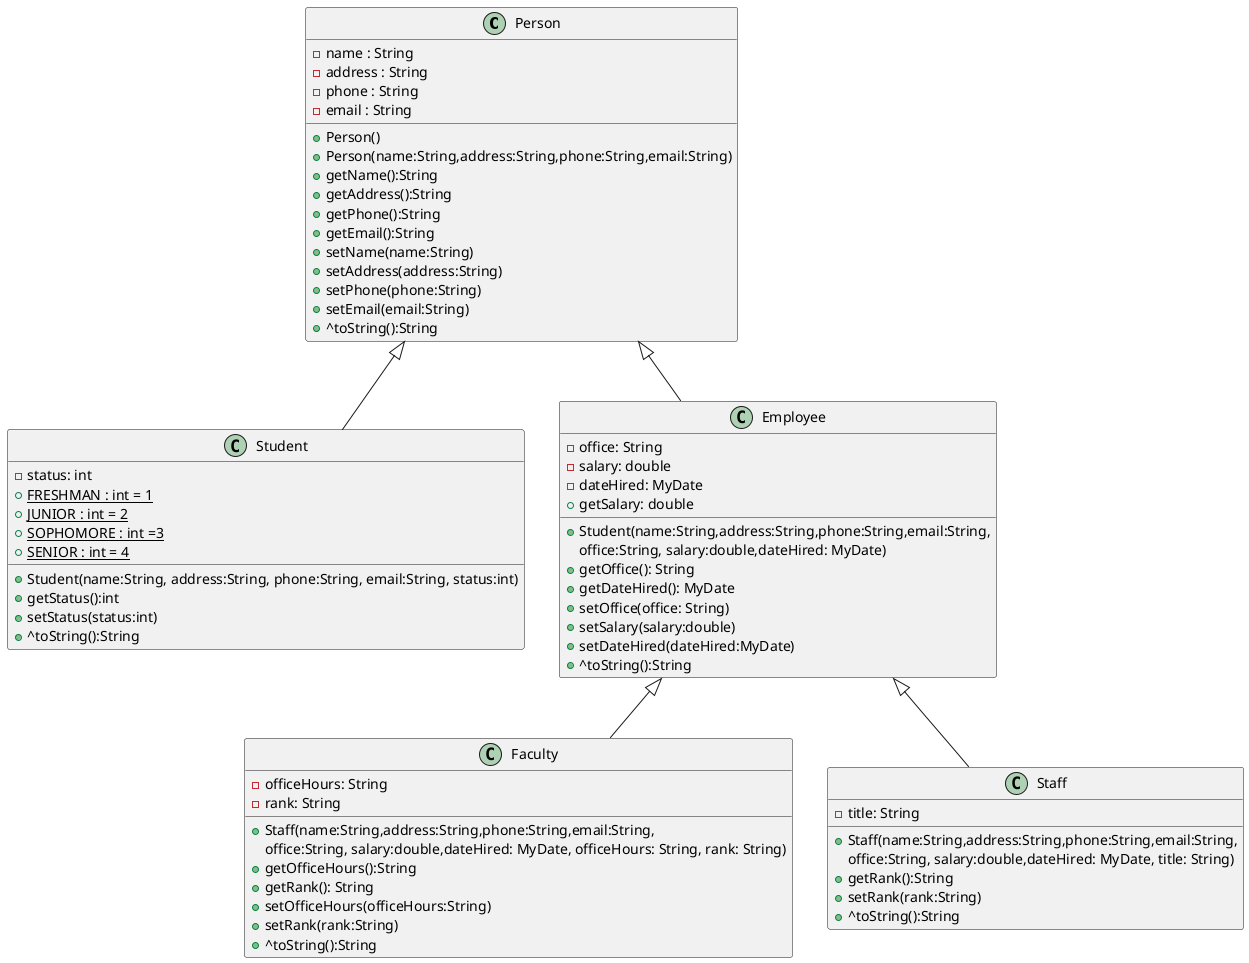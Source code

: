 @startuml
class Person {
-name : String
-address : String
-phone : String
-email : String
+Person()
+Person(name:String,address:String,phone:String,email:String)
+getName():String
+getAddress():String
+getPhone():String
+getEmail():String
+setName(name:String)
+setAddress(address:String)
+setPhone(phone:String)
+setEmail(email:String)
+^toString():String
}
class Student extends Person{
-status: int
{static} +FRESHMAN : int = 1
{static} +JUNIOR : int = 2
{static} +SOPHOMORE : int =3
{static} +SENIOR : int = 4
+Student(name:String, address:String, phone:String, email:String, status:int)
+getStatus():int
+setStatus(status:int)
+^toString():String
}
class Employee extends Person {
-office: String
-salary: double
-dateHired: MyDate
+Student(name:String,address:String,phone:String,email:String,
 office:String, salary:double,dateHired: MyDate)
+getOffice(): String
+getSalary: double
+getDateHired(): MyDate
+setOffice(office: String)
+setSalary(salary:double)
+setDateHired(dateHired:MyDate)
+^toString():String
}
class Faculty extends Employee {
-officeHours: String
-rank: String
+Staff(name:String,address:String,phone:String,email:String,
 office:String, salary:double,dateHired: MyDate, officeHours: String, rank: String)
+getOfficeHours():String
+getRank(): String
+setOfficeHours(officeHours:String)
+setRank(rank:String)
+^toString():String
}
class Staff extends Employee {
-title: String
+Staff(name:String,address:String,phone:String,email:String,
 office:String, salary:double,dateHired: MyDate, title: String)
+getRank():String
+setRank(rank:String)
+^toString():String
}
@enduml
